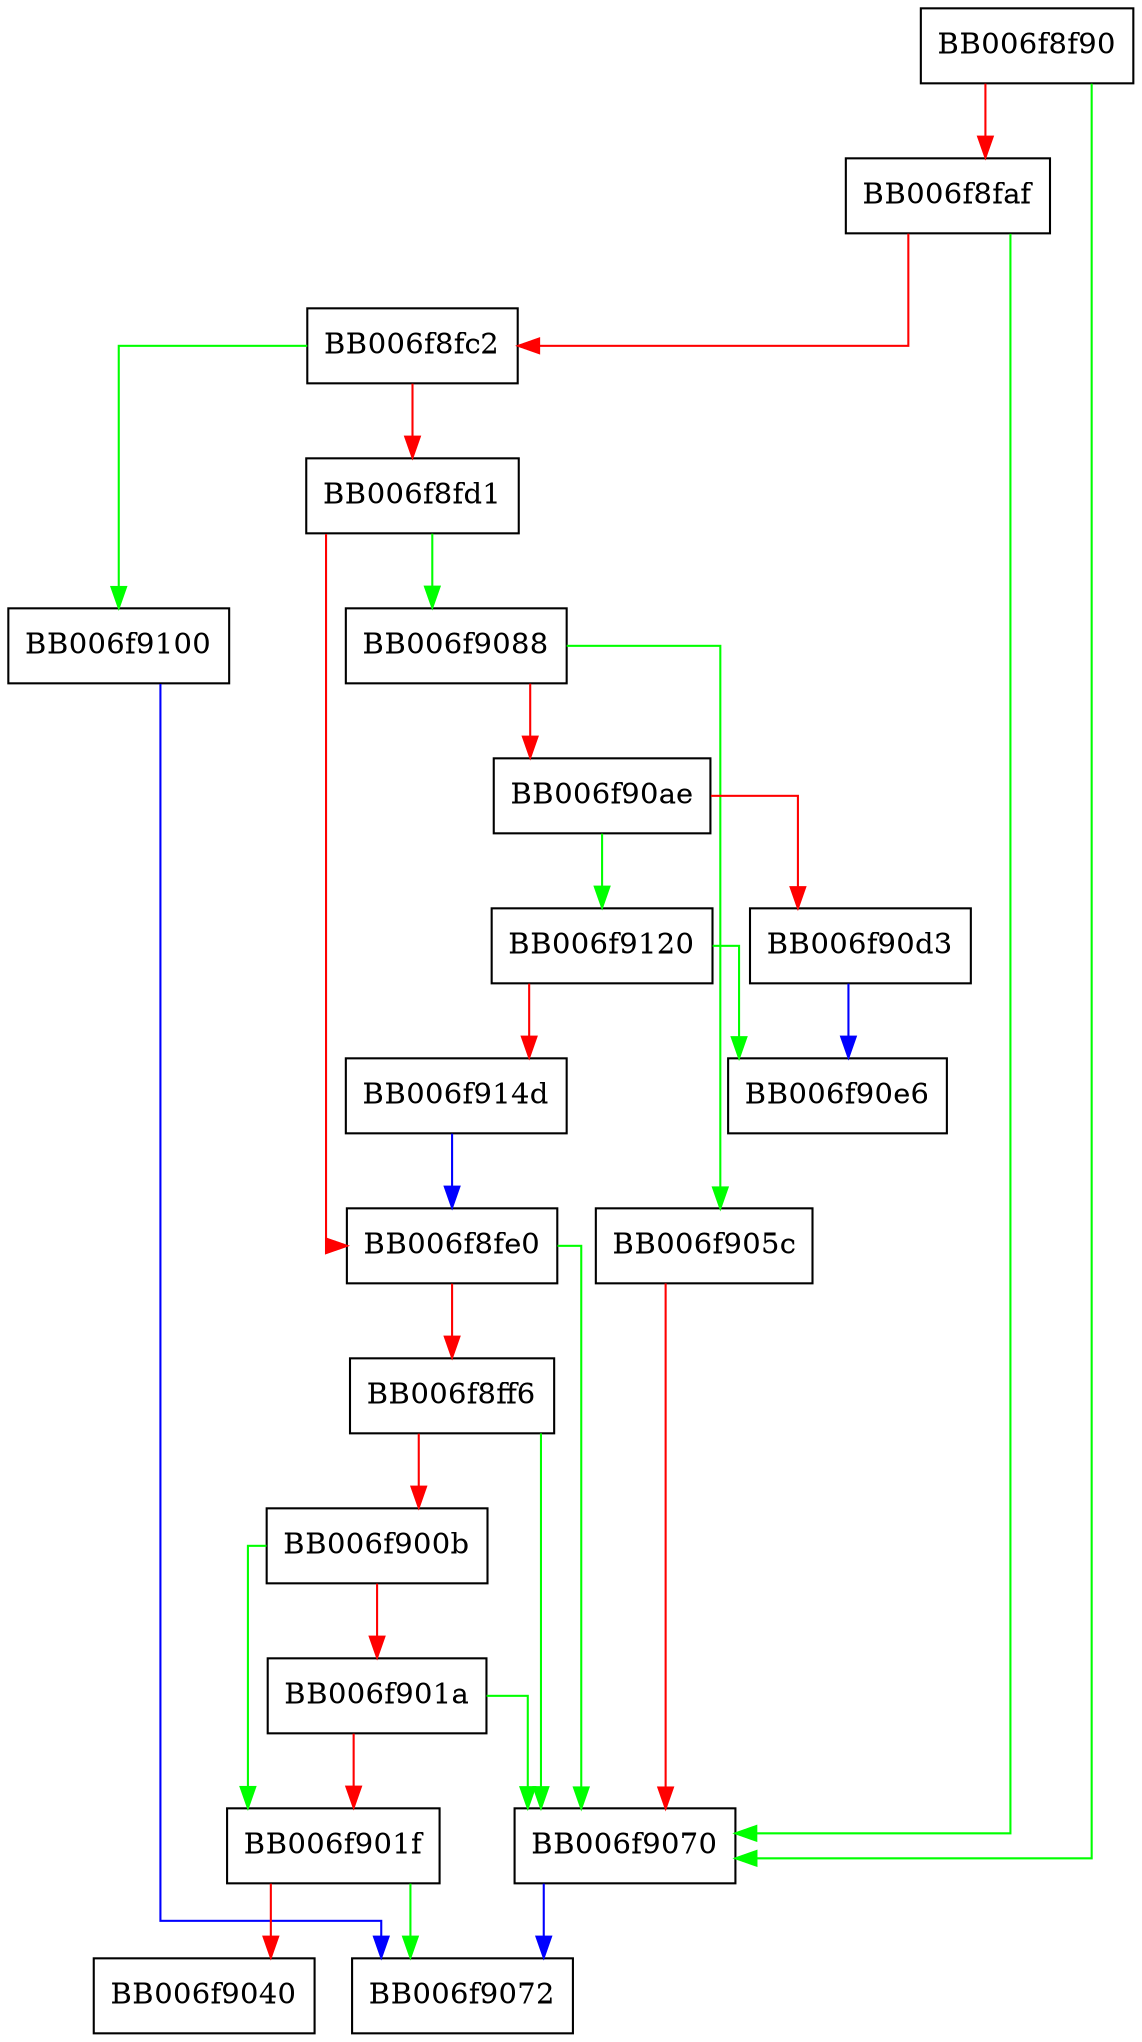 digraph sm2sig_digest_sign_final {
  node [shape="box"];
  graph [splines=ortho];
  BB006f8f90 -> BB006f9070 [color="green"];
  BB006f8f90 -> BB006f8faf [color="red"];
  BB006f8faf -> BB006f9070 [color="green"];
  BB006f8faf -> BB006f8fc2 [color="red"];
  BB006f8fc2 -> BB006f9100 [color="green"];
  BB006f8fc2 -> BB006f8fd1 [color="red"];
  BB006f8fd1 -> BB006f9088 [color="green"];
  BB006f8fd1 -> BB006f8fe0 [color="red"];
  BB006f8fe0 -> BB006f9070 [color="green"];
  BB006f8fe0 -> BB006f8ff6 [color="red"];
  BB006f8ff6 -> BB006f9070 [color="green"];
  BB006f8ff6 -> BB006f900b [color="red"];
  BB006f900b -> BB006f901f [color="green"];
  BB006f900b -> BB006f901a [color="red"];
  BB006f901a -> BB006f9070 [color="green"];
  BB006f901a -> BB006f901f [color="red"];
  BB006f901f -> BB006f9072 [color="green"];
  BB006f901f -> BB006f9040 [color="red"];
  BB006f905c -> BB006f9070 [color="red"];
  BB006f9070 -> BB006f9072 [color="blue"];
  BB006f9088 -> BB006f905c [color="green"];
  BB006f9088 -> BB006f90ae [color="red"];
  BB006f90ae -> BB006f9120 [color="green"];
  BB006f90ae -> BB006f90d3 [color="red"];
  BB006f90d3 -> BB006f90e6 [color="blue"];
  BB006f9100 -> BB006f9072 [color="blue"];
  BB006f9120 -> BB006f90e6 [color="green"];
  BB006f9120 -> BB006f914d [color="red"];
  BB006f914d -> BB006f8fe0 [color="blue"];
}